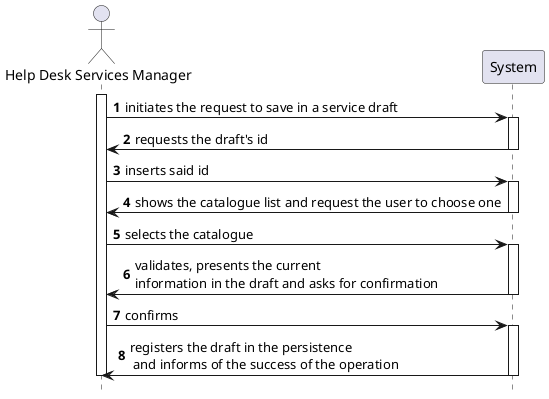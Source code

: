 @startuml
autonumber
hide footbox

actor "Help Desk Services Manager" as HSM
participant "System" as SYST

activate HSM

HSM -> SYST : initiates the request to save in a service draft
activate SYST

SYST -> HSM : requests the draft's id
deactivate SYST

HSM -> SYST : inserts said id
activate SYST

SYST -> HSM : shows the catalogue list and request the user to choose one
deactivate SYST

HSM -> SYST : selects the catalogue
activate SYST

SYST -> HSM : validates, presents the current \ninformation in the draft and asks for confirmation
deactivate SYST

HSM -> SYST : confirms
activate SYST

SYST -> HSM : registers the draft in the persistence\n and informs of the success of the operation
deactivate SYST
deactivate HSM

@enduml
